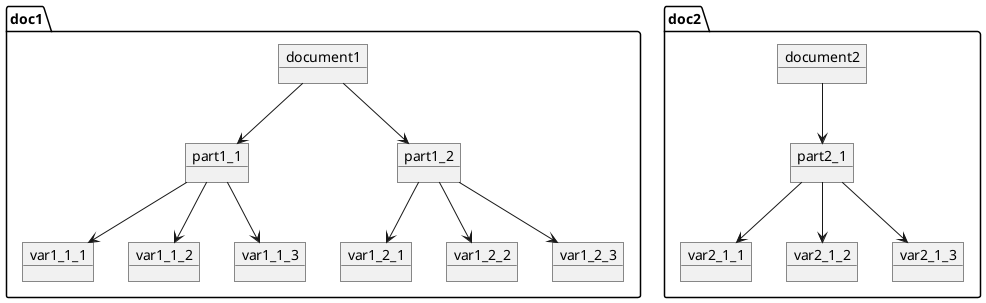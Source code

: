 @startuml
folder "doc1" {
    object document1

    object part1_1
    object part1_2

    document1 --> part1_1
    document1 --> part1_2

    object var1_1_1
    object var1_1_2
    object var1_1_3
    object var1_2_1
    object var1_2_2
    object var1_2_3

    part1_1 --> var1_1_1
    part1_1 --> var1_1_2
    part1_1 --> var1_1_3

    part1_2 --> var1_2_1
    part1_2 --> var1_2_2
    part1_2 --> var1_2_3
}

folder "doc2" {
    object document2
    object part2_1
    object var2_1_1
    object var2_1_2
    object var2_1_3
    document2 --> part2_1

    part2_1 --> var2_1_1
    part2_1 --> var2_1_2
    part2_1 --> var2_1_3
}

@enduml
